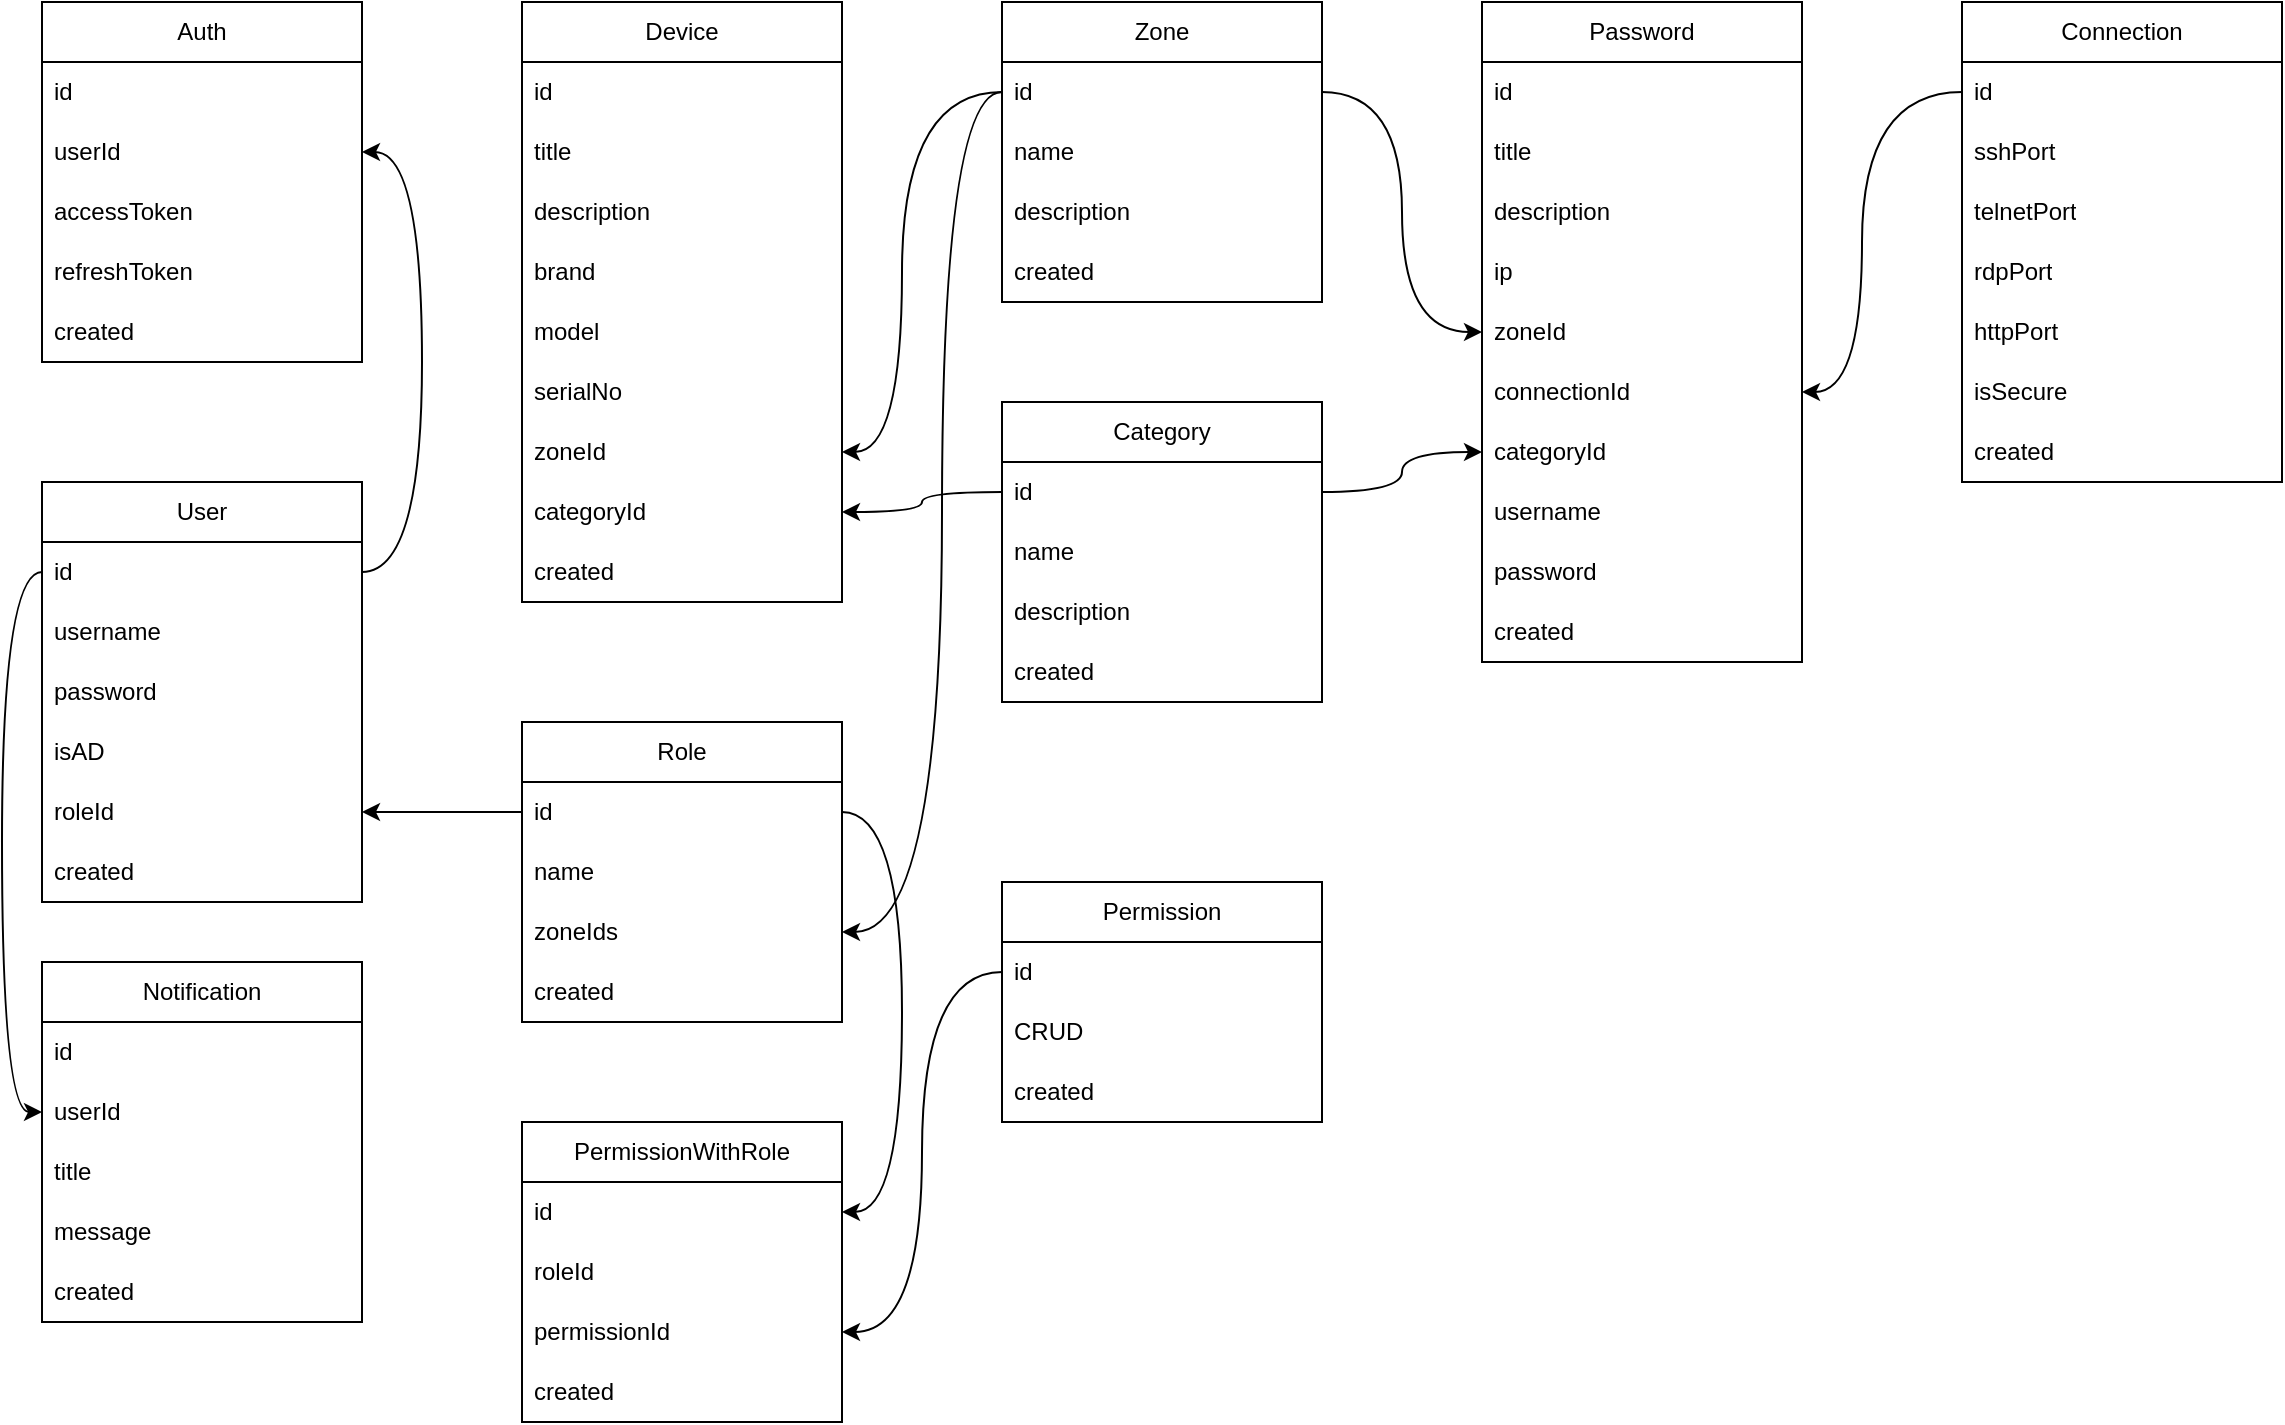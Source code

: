 <mxfile>
    <diagram id="iAbx08jiYh2Qf94keAqR" name="database">
        <mxGraphModel dx="1383" dy="787" grid="1" gridSize="10" guides="1" tooltips="1" connect="1" arrows="1" fold="1" page="1" pageScale="1" pageWidth="850" pageHeight="1100" math="0" shadow="0">
            <root>
                <mxCell id="0"/>
                <mxCell id="1" parent="0"/>
                <mxCell id="482" value="User" style="swimlane;fontStyle=0;childLayout=stackLayout;horizontal=1;startSize=30;horizontalStack=0;resizeParent=1;resizeParentMax=0;resizeLast=0;collapsible=1;marginBottom=0;whiteSpace=wrap;html=1;align=center;" parent="1" vertex="1">
                    <mxGeometry x="40" y="280" width="160" height="210" as="geometry"/>
                </mxCell>
                <mxCell id="483" value="id" style="text;strokeColor=none;fillColor=none;align=left;verticalAlign=middle;spacingLeft=4;spacingRight=4;overflow=hidden;points=[[0,0.5],[1,0.5]];portConstraint=eastwest;rotatable=0;whiteSpace=wrap;html=1;" parent="482" vertex="1">
                    <mxGeometry y="30" width="160" height="30" as="geometry"/>
                </mxCell>
                <mxCell id="484" value="username" style="text;strokeColor=none;fillColor=none;align=left;verticalAlign=middle;spacingLeft=4;spacingRight=4;overflow=hidden;points=[[0,0.5],[1,0.5]];portConstraint=eastwest;rotatable=0;whiteSpace=wrap;html=1;" parent="482" vertex="1">
                    <mxGeometry y="60" width="160" height="30" as="geometry"/>
                </mxCell>
                <mxCell id="485" value="password" style="text;strokeColor=none;fillColor=none;align=left;verticalAlign=middle;spacingLeft=4;spacingRight=4;overflow=hidden;points=[[0,0.5],[1,0.5]];portConstraint=eastwest;rotatable=0;whiteSpace=wrap;html=1;" parent="482" vertex="1">
                    <mxGeometry y="90" width="160" height="30" as="geometry"/>
                </mxCell>
                <mxCell id="486" value="isAD" style="text;strokeColor=none;fillColor=none;align=left;verticalAlign=middle;spacingLeft=4;spacingRight=4;overflow=hidden;points=[[0,0.5],[1,0.5]];portConstraint=eastwest;rotatable=0;whiteSpace=wrap;html=1;" parent="482" vertex="1">
                    <mxGeometry y="120" width="160" height="30" as="geometry"/>
                </mxCell>
                <mxCell id="487" value="roleId" style="text;strokeColor=none;fillColor=none;align=left;verticalAlign=middle;spacingLeft=4;spacingRight=4;overflow=hidden;points=[[0,0.5],[1,0.5]];portConstraint=eastwest;rotatable=0;whiteSpace=wrap;html=1;" parent="482" vertex="1">
                    <mxGeometry y="150" width="160" height="30" as="geometry"/>
                </mxCell>
                <mxCell id="488" value="created" style="text;strokeColor=none;fillColor=none;align=left;verticalAlign=middle;spacingLeft=4;spacingRight=4;overflow=hidden;points=[[0,0.5],[1,0.5]];portConstraint=eastwest;rotatable=0;whiteSpace=wrap;html=1;" parent="482" vertex="1">
                    <mxGeometry y="180" width="160" height="30" as="geometry"/>
                </mxCell>
                <mxCell id="489" value="Password" style="swimlane;fontStyle=0;childLayout=stackLayout;horizontal=1;startSize=30;horizontalStack=0;resizeParent=1;resizeParentMax=0;resizeLast=0;collapsible=1;marginBottom=0;whiteSpace=wrap;html=1;" parent="1" vertex="1">
                    <mxGeometry x="760" y="40" width="160" height="330" as="geometry"/>
                </mxCell>
                <mxCell id="490" value="id" style="text;strokeColor=none;fillColor=none;align=left;verticalAlign=middle;spacingLeft=4;spacingRight=4;overflow=hidden;points=[[0,0.5],[1,0.5]];portConstraint=eastwest;rotatable=0;whiteSpace=wrap;html=1;" parent="489" vertex="1">
                    <mxGeometry y="30" width="160" height="30" as="geometry"/>
                </mxCell>
                <mxCell id="491" value="title" style="text;strokeColor=none;fillColor=none;align=left;verticalAlign=middle;spacingLeft=4;spacingRight=4;overflow=hidden;points=[[0,0.5],[1,0.5]];portConstraint=eastwest;rotatable=0;whiteSpace=wrap;html=1;" parent="489" vertex="1">
                    <mxGeometry y="60" width="160" height="30" as="geometry"/>
                </mxCell>
                <mxCell id="492" value="description" style="text;strokeColor=none;fillColor=none;align=left;verticalAlign=middle;spacingLeft=4;spacingRight=4;overflow=hidden;points=[[0,0.5],[1,0.5]];portConstraint=eastwest;rotatable=0;whiteSpace=wrap;html=1;" parent="489" vertex="1">
                    <mxGeometry y="90" width="160" height="30" as="geometry"/>
                </mxCell>
                <mxCell id="493" value="ip" style="text;strokeColor=none;fillColor=none;align=left;verticalAlign=middle;spacingLeft=4;spacingRight=4;overflow=hidden;points=[[0,0.5],[1,0.5]];portConstraint=eastwest;rotatable=0;whiteSpace=wrap;html=1;" parent="489" vertex="1">
                    <mxGeometry y="120" width="160" height="30" as="geometry"/>
                </mxCell>
                <mxCell id="494" value="zoneId" style="text;strokeColor=none;fillColor=none;align=left;verticalAlign=middle;spacingLeft=4;spacingRight=4;overflow=hidden;points=[[0,0.5],[1,0.5]];portConstraint=eastwest;rotatable=0;whiteSpace=wrap;html=1;" parent="489" vertex="1">
                    <mxGeometry y="150" width="160" height="30" as="geometry"/>
                </mxCell>
                <mxCell id="559" value="connectionId" style="text;strokeColor=none;fillColor=none;align=left;verticalAlign=middle;spacingLeft=4;spacingRight=4;overflow=hidden;points=[[0,0.5],[1,0.5]];portConstraint=eastwest;rotatable=0;whiteSpace=wrap;html=1;" parent="489" vertex="1">
                    <mxGeometry y="180" width="160" height="30" as="geometry"/>
                </mxCell>
                <mxCell id="591" value="categoryId" style="text;strokeColor=none;fillColor=none;align=left;verticalAlign=middle;spacingLeft=4;spacingRight=4;overflow=hidden;points=[[0,0.5],[1,0.5]];portConstraint=eastwest;rotatable=0;whiteSpace=wrap;html=1;" parent="489" vertex="1">
                    <mxGeometry y="210" width="160" height="30" as="geometry"/>
                </mxCell>
                <mxCell id="495" value="username" style="text;strokeColor=none;fillColor=none;align=left;verticalAlign=middle;spacingLeft=4;spacingRight=4;overflow=hidden;points=[[0,0.5],[1,0.5]];portConstraint=eastwest;rotatable=0;whiteSpace=wrap;html=1;" parent="489" vertex="1">
                    <mxGeometry y="240" width="160" height="30" as="geometry"/>
                </mxCell>
                <mxCell id="496" value="password" style="text;strokeColor=none;fillColor=none;align=left;verticalAlign=middle;spacingLeft=4;spacingRight=4;overflow=hidden;points=[[0,0.5],[1,0.5]];portConstraint=eastwest;rotatable=0;whiteSpace=wrap;html=1;" parent="489" vertex="1">
                    <mxGeometry y="270" width="160" height="30" as="geometry"/>
                </mxCell>
                <mxCell id="497" value="created" style="text;strokeColor=none;fillColor=none;align=left;verticalAlign=middle;spacingLeft=4;spacingRight=4;overflow=hidden;points=[[0,0.5],[1,0.5]];portConstraint=eastwest;rotatable=0;whiteSpace=wrap;html=1;" parent="489" vertex="1">
                    <mxGeometry y="300" width="160" height="30" as="geometry"/>
                </mxCell>
                <mxCell id="498" value="Auth" style="swimlane;fontStyle=0;childLayout=stackLayout;horizontal=1;startSize=30;horizontalStack=0;resizeParent=1;resizeParentMax=0;resizeLast=0;collapsible=1;marginBottom=0;whiteSpace=wrap;html=1;" parent="1" vertex="1">
                    <mxGeometry x="40" y="40" width="160" height="180" as="geometry"/>
                </mxCell>
                <mxCell id="499" value="id" style="text;strokeColor=none;fillColor=none;align=left;verticalAlign=middle;spacingLeft=4;spacingRight=4;overflow=hidden;points=[[0,0.5],[1,0.5]];portConstraint=eastwest;rotatable=0;whiteSpace=wrap;html=1;" parent="498" vertex="1">
                    <mxGeometry y="30" width="160" height="30" as="geometry"/>
                </mxCell>
                <mxCell id="500" value="userId" style="text;strokeColor=none;fillColor=none;align=left;verticalAlign=middle;spacingLeft=4;spacingRight=4;overflow=hidden;points=[[0,0.5],[1,0.5]];portConstraint=eastwest;rotatable=0;whiteSpace=wrap;html=1;" parent="498" vertex="1">
                    <mxGeometry y="60" width="160" height="30" as="geometry"/>
                </mxCell>
                <mxCell id="501" value="accessToken" style="text;strokeColor=none;fillColor=none;align=left;verticalAlign=middle;spacingLeft=4;spacingRight=4;overflow=hidden;points=[[0,0.5],[1,0.5]];portConstraint=eastwest;rotatable=0;whiteSpace=wrap;html=1;" parent="498" vertex="1">
                    <mxGeometry y="90" width="160" height="30" as="geometry"/>
                </mxCell>
                <mxCell id="502" value="refreshToken" style="text;strokeColor=none;fillColor=none;align=left;verticalAlign=middle;spacingLeft=4;spacingRight=4;overflow=hidden;points=[[0,0.5],[1,0.5]];portConstraint=eastwest;rotatable=0;whiteSpace=wrap;html=1;" parent="498" vertex="1">
                    <mxGeometry y="120" width="160" height="30" as="geometry"/>
                </mxCell>
                <mxCell id="503" value="created" style="text;strokeColor=none;fillColor=none;align=left;verticalAlign=middle;spacingLeft=4;spacingRight=4;overflow=hidden;points=[[0,0.5],[1,0.5]];portConstraint=eastwest;rotatable=0;whiteSpace=wrap;html=1;" parent="498" vertex="1">
                    <mxGeometry y="150" width="160" height="30" as="geometry"/>
                </mxCell>
                <mxCell id="504" value="Device" style="swimlane;fontStyle=0;childLayout=stackLayout;horizontal=1;startSize=30;horizontalStack=0;resizeParent=1;resizeParentMax=0;resizeLast=0;collapsible=1;marginBottom=0;whiteSpace=wrap;html=1;" parent="1" vertex="1">
                    <mxGeometry x="280" y="40" width="160" height="300" as="geometry"/>
                </mxCell>
                <mxCell id="505" value="id" style="text;strokeColor=none;fillColor=none;align=left;verticalAlign=middle;spacingLeft=4;spacingRight=4;overflow=hidden;points=[[0,0.5],[1,0.5]];portConstraint=eastwest;rotatable=0;whiteSpace=wrap;html=1;" parent="504" vertex="1">
                    <mxGeometry y="30" width="160" height="30" as="geometry"/>
                </mxCell>
                <mxCell id="506" value="title" style="text;strokeColor=none;fillColor=none;align=left;verticalAlign=middle;spacingLeft=4;spacingRight=4;overflow=hidden;points=[[0,0.5],[1,0.5]];portConstraint=eastwest;rotatable=0;whiteSpace=wrap;html=1;" parent="504" vertex="1">
                    <mxGeometry y="60" width="160" height="30" as="geometry"/>
                </mxCell>
                <mxCell id="507" value="description" style="text;strokeColor=none;fillColor=none;align=left;verticalAlign=middle;spacingLeft=4;spacingRight=4;overflow=hidden;points=[[0,0.5],[1,0.5]];portConstraint=eastwest;rotatable=0;whiteSpace=wrap;html=1;" parent="504" vertex="1">
                    <mxGeometry y="90" width="160" height="30" as="geometry"/>
                </mxCell>
                <mxCell id="508" value="brand" style="text;strokeColor=none;fillColor=none;align=left;verticalAlign=middle;spacingLeft=4;spacingRight=4;overflow=hidden;points=[[0,0.5],[1,0.5]];portConstraint=eastwest;rotatable=0;whiteSpace=wrap;html=1;" parent="504" vertex="1">
                    <mxGeometry y="120" width="160" height="30" as="geometry"/>
                </mxCell>
                <mxCell id="509" value="model" style="text;strokeColor=none;fillColor=none;align=left;verticalAlign=middle;spacingLeft=4;spacingRight=4;overflow=hidden;points=[[0,0.5],[1,0.5]];portConstraint=eastwest;rotatable=0;whiteSpace=wrap;html=1;" parent="504" vertex="1">
                    <mxGeometry y="150" width="160" height="30" as="geometry"/>
                </mxCell>
                <mxCell id="510" value="serialNo" style="text;strokeColor=none;fillColor=none;align=left;verticalAlign=middle;spacingLeft=4;spacingRight=4;overflow=hidden;points=[[0,0.5],[1,0.5]];portConstraint=eastwest;rotatable=0;whiteSpace=wrap;html=1;" parent="504" vertex="1">
                    <mxGeometry y="180" width="160" height="30" as="geometry"/>
                </mxCell>
                <mxCell id="511" value="zoneId" style="text;strokeColor=none;fillColor=none;align=left;verticalAlign=middle;spacingLeft=4;spacingRight=4;overflow=hidden;points=[[0,0.5],[1,0.5]];portConstraint=eastwest;rotatable=0;whiteSpace=wrap;html=1;" parent="504" vertex="1">
                    <mxGeometry y="210" width="160" height="30" as="geometry"/>
                </mxCell>
                <mxCell id="590" value="categoryId" style="text;strokeColor=none;fillColor=none;align=left;verticalAlign=middle;spacingLeft=4;spacingRight=4;overflow=hidden;points=[[0,0.5],[1,0.5]];portConstraint=eastwest;rotatable=0;whiteSpace=wrap;html=1;" parent="504" vertex="1">
                    <mxGeometry y="240" width="160" height="30" as="geometry"/>
                </mxCell>
                <mxCell id="512" value="created" style="text;strokeColor=none;fillColor=none;align=left;verticalAlign=middle;spacingLeft=4;spacingRight=4;overflow=hidden;points=[[0,0.5],[1,0.5]];portConstraint=eastwest;rotatable=0;whiteSpace=wrap;html=1;" parent="504" vertex="1">
                    <mxGeometry y="270" width="160" height="30" as="geometry"/>
                </mxCell>
                <mxCell id="513" value="Zone" style="swimlane;fontStyle=0;childLayout=stackLayout;horizontal=1;startSize=30;horizontalStack=0;resizeParent=1;resizeParentMax=0;resizeLast=0;collapsible=1;marginBottom=0;whiteSpace=wrap;html=1;" parent="1" vertex="1">
                    <mxGeometry x="520" y="40" width="160" height="150" as="geometry"/>
                </mxCell>
                <mxCell id="514" value="id" style="text;strokeColor=none;fillColor=none;align=left;verticalAlign=middle;spacingLeft=4;spacingRight=4;overflow=hidden;points=[[0,0.5],[1,0.5]];portConstraint=eastwest;rotatable=0;whiteSpace=wrap;html=1;" parent="513" vertex="1">
                    <mxGeometry y="30" width="160" height="30" as="geometry"/>
                </mxCell>
                <mxCell id="515" value="name" style="text;strokeColor=none;fillColor=none;align=left;verticalAlign=middle;spacingLeft=4;spacingRight=4;overflow=hidden;points=[[0,0.5],[1,0.5]];portConstraint=eastwest;rotatable=0;whiteSpace=wrap;html=1;" parent="513" vertex="1">
                    <mxGeometry y="60" width="160" height="30" as="geometry"/>
                </mxCell>
                <mxCell id="516" value="description" style="text;strokeColor=none;fillColor=none;align=left;verticalAlign=middle;spacingLeft=4;spacingRight=4;overflow=hidden;points=[[0,0.5],[1,0.5]];portConstraint=eastwest;rotatable=0;whiteSpace=wrap;html=1;" parent="513" vertex="1">
                    <mxGeometry y="90" width="160" height="30" as="geometry"/>
                </mxCell>
                <mxCell id="517" value="created" style="text;strokeColor=none;fillColor=none;align=left;verticalAlign=middle;spacingLeft=4;spacingRight=4;overflow=hidden;points=[[0,0.5],[1,0.5]];portConstraint=eastwest;rotatable=0;whiteSpace=wrap;html=1;" parent="513" vertex="1">
                    <mxGeometry y="120" width="160" height="30" as="geometry"/>
                </mxCell>
                <mxCell id="518" value="" style="endArrow=classic;html=1;edgeStyle=elbowEdgeStyle;curved=1;" parent="1" source="483" target="500" edge="1">
                    <mxGeometry width="50" height="50" relative="1" as="geometry">
                        <mxPoint x="300" y="257" as="sourcePoint"/>
                        <mxPoint x="300" y="487" as="targetPoint"/>
                        <Array as="points">
                            <mxPoint x="230" y="410"/>
                        </Array>
                    </mxGeometry>
                </mxCell>
                <mxCell id="519" value="" style="endArrow=classic;html=1;edgeStyle=elbowEdgeStyle;curved=1;" parent="1" source="514" target="494" edge="1">
                    <mxGeometry width="50" height="50" relative="1" as="geometry">
                        <mxPoint x="750" y="100" as="sourcePoint"/>
                        <mxPoint x="540.0" y="214" as="targetPoint"/>
                        <Array as="points">
                            <mxPoint x="720" y="140"/>
                        </Array>
                    </mxGeometry>
                </mxCell>
                <mxCell id="520" value="" style="endArrow=classic;html=1;edgeStyle=elbowEdgeStyle;curved=1;" parent="1" source="514" target="511" edge="1">
                    <mxGeometry width="50" height="50" relative="1" as="geometry">
                        <mxPoint x="740" y="97" as="sourcePoint"/>
                        <mxPoint x="740" y="437" as="targetPoint"/>
                        <Array as="points">
                            <mxPoint x="470" y="170"/>
                        </Array>
                    </mxGeometry>
                </mxCell>
                <mxCell id="532" value="Notification" style="swimlane;fontStyle=0;childLayout=stackLayout;horizontal=1;startSize=30;horizontalStack=0;resizeParent=1;resizeParentMax=0;resizeLast=0;collapsible=1;marginBottom=0;whiteSpace=wrap;html=1;" parent="1" vertex="1">
                    <mxGeometry x="40" y="520" width="160" height="180" as="geometry"/>
                </mxCell>
                <mxCell id="533" value="id" style="text;strokeColor=none;fillColor=none;align=left;verticalAlign=middle;spacingLeft=4;spacingRight=4;overflow=hidden;points=[[0,0.5],[1,0.5]];portConstraint=eastwest;rotatable=0;whiteSpace=wrap;html=1;" parent="532" vertex="1">
                    <mxGeometry y="30" width="160" height="30" as="geometry"/>
                </mxCell>
                <mxCell id="561" value="userId" style="text;strokeColor=none;fillColor=none;align=left;verticalAlign=middle;spacingLeft=4;spacingRight=4;overflow=hidden;points=[[0,0.5],[1,0.5]];portConstraint=eastwest;rotatable=0;whiteSpace=wrap;html=1;" parent="532" vertex="1">
                    <mxGeometry y="60" width="160" height="30" as="geometry"/>
                </mxCell>
                <mxCell id="534" value="title" style="text;strokeColor=none;fillColor=none;align=left;verticalAlign=middle;spacingLeft=4;spacingRight=4;overflow=hidden;points=[[0,0.5],[1,0.5]];portConstraint=eastwest;rotatable=0;whiteSpace=wrap;html=1;" parent="532" vertex="1">
                    <mxGeometry y="90" width="160" height="30" as="geometry"/>
                </mxCell>
                <mxCell id="535" value="message" style="text;strokeColor=none;fillColor=none;align=left;verticalAlign=middle;spacingLeft=4;spacingRight=4;overflow=hidden;points=[[0,0.5],[1,0.5]];portConstraint=eastwest;rotatable=0;whiteSpace=wrap;html=1;" parent="532" vertex="1">
                    <mxGeometry y="120" width="160" height="30" as="geometry"/>
                </mxCell>
                <mxCell id="536" value="created" style="text;strokeColor=none;fillColor=none;align=left;verticalAlign=middle;spacingLeft=4;spacingRight=4;overflow=hidden;points=[[0,0.5],[1,0.5]];portConstraint=eastwest;rotatable=0;whiteSpace=wrap;html=1;" parent="532" vertex="1">
                    <mxGeometry y="150" width="160" height="30" as="geometry"/>
                </mxCell>
                <mxCell id="537" value="Role" style="swimlane;fontStyle=0;childLayout=stackLayout;horizontal=1;startSize=30;horizontalStack=0;resizeParent=1;resizeParentMax=0;resizeLast=0;collapsible=1;marginBottom=0;whiteSpace=wrap;html=1;" parent="1" vertex="1">
                    <mxGeometry x="280" y="400" width="160" height="150" as="geometry"/>
                </mxCell>
                <mxCell id="538" value="id" style="text;strokeColor=none;fillColor=none;align=left;verticalAlign=middle;spacingLeft=4;spacingRight=4;overflow=hidden;points=[[0,0.5],[1,0.5]];portConstraint=eastwest;rotatable=0;whiteSpace=wrap;html=1;" parent="537" vertex="1">
                    <mxGeometry y="30" width="160" height="30" as="geometry"/>
                </mxCell>
                <mxCell id="539" value="name" style="text;strokeColor=none;fillColor=none;align=left;verticalAlign=middle;spacingLeft=4;spacingRight=4;overflow=hidden;points=[[0,0.5],[1,0.5]];portConstraint=eastwest;rotatable=0;whiteSpace=wrap;html=1;" parent="537" vertex="1">
                    <mxGeometry y="60" width="160" height="30" as="geometry"/>
                </mxCell>
                <mxCell id="540" value="zoneIds" style="text;strokeColor=none;fillColor=none;align=left;verticalAlign=middle;spacingLeft=4;spacingRight=4;overflow=hidden;points=[[0,0.5],[1,0.5]];portConstraint=eastwest;rotatable=0;whiteSpace=wrap;html=1;" parent="537" vertex="1">
                    <mxGeometry y="90" width="160" height="30" as="geometry"/>
                </mxCell>
                <mxCell id="541" value="created" style="text;strokeColor=none;fillColor=none;align=left;verticalAlign=middle;spacingLeft=4;spacingRight=4;overflow=hidden;points=[[0,0.5],[1,0.5]];portConstraint=eastwest;rotatable=0;whiteSpace=wrap;html=1;" parent="537" vertex="1">
                    <mxGeometry y="120" width="160" height="30" as="geometry"/>
                </mxCell>
                <mxCell id="542" value="" style="endArrow=classic;html=1;edgeStyle=elbowEdgeStyle;curved=1;" parent="1" source="514" target="540" edge="1">
                    <mxGeometry width="50" height="50" relative="1" as="geometry">
                        <mxPoint x="210" y="675" as="sourcePoint"/>
                        <mxPoint x="440" y="465" as="targetPoint"/>
                        <Array as="points">
                            <mxPoint x="490" y="300"/>
                        </Array>
                    </mxGeometry>
                </mxCell>
                <mxCell id="543" value="" style="endArrow=classic;html=1;edgeStyle=elbowEdgeStyle;curved=1;" parent="1" source="538" target="487" edge="1">
                    <mxGeometry width="50" height="50" relative="1" as="geometry">
                        <mxPoint x="290" y="430" as="sourcePoint"/>
                        <mxPoint x="210" y="675" as="targetPoint"/>
                        <Array as="points"/>
                    </mxGeometry>
                </mxCell>
                <mxCell id="554" value="Connection" style="swimlane;fontStyle=0;childLayout=stackLayout;horizontal=1;startSize=30;horizontalStack=0;resizeParent=1;resizeParentMax=0;resizeLast=0;collapsible=1;marginBottom=0;whiteSpace=wrap;html=1;" parent="1" vertex="1">
                    <mxGeometry x="1000" y="40" width="160" height="240" as="geometry"/>
                </mxCell>
                <mxCell id="555" value="id" style="text;strokeColor=none;fillColor=none;align=left;verticalAlign=middle;spacingLeft=4;spacingRight=4;overflow=hidden;points=[[0,0.5],[1,0.5]];portConstraint=eastwest;rotatable=0;whiteSpace=wrap;html=1;" parent="554" vertex="1">
                    <mxGeometry y="30" width="160" height="30" as="geometry"/>
                </mxCell>
                <mxCell id="556" value="sshPort" style="text;strokeColor=none;fillColor=none;align=left;verticalAlign=middle;spacingLeft=4;spacingRight=4;overflow=hidden;points=[[0,0.5],[1,0.5]];portConstraint=eastwest;rotatable=0;whiteSpace=wrap;html=1;" parent="554" vertex="1">
                    <mxGeometry y="60" width="160" height="30" as="geometry"/>
                </mxCell>
                <mxCell id="597" value="telnetPort" style="text;strokeColor=none;fillColor=none;align=left;verticalAlign=middle;spacingLeft=4;spacingRight=4;overflow=hidden;points=[[0,0.5],[1,0.5]];portConstraint=eastwest;rotatable=0;whiteSpace=wrap;html=1;" parent="554" vertex="1">
                    <mxGeometry y="90" width="160" height="30" as="geometry"/>
                </mxCell>
                <mxCell id="565" value="rdpPort" style="text;strokeColor=none;fillColor=none;align=left;verticalAlign=middle;spacingLeft=4;spacingRight=4;overflow=hidden;points=[[0,0.5],[1,0.5]];portConstraint=eastwest;rotatable=0;whiteSpace=wrap;html=1;" parent="554" vertex="1">
                    <mxGeometry y="120" width="160" height="30" as="geometry"/>
                </mxCell>
                <mxCell id="564" value="httpPort" style="text;strokeColor=none;fillColor=none;align=left;verticalAlign=middle;spacingLeft=4;spacingRight=4;overflow=hidden;points=[[0,0.5],[1,0.5]];portConstraint=eastwest;rotatable=0;whiteSpace=wrap;html=1;" parent="554" vertex="1">
                    <mxGeometry y="150" width="160" height="30" as="geometry"/>
                </mxCell>
                <mxCell id="596" value="isSecure" style="text;strokeColor=none;fillColor=none;align=left;verticalAlign=middle;spacingLeft=4;spacingRight=4;overflow=hidden;points=[[0,0.5],[1,0.5]];portConstraint=eastwest;rotatable=0;whiteSpace=wrap;html=1;" parent="554" vertex="1">
                    <mxGeometry y="180" width="160" height="30" as="geometry"/>
                </mxCell>
                <mxCell id="558" value="created" style="text;strokeColor=none;fillColor=none;align=left;verticalAlign=middle;spacingLeft=4;spacingRight=4;overflow=hidden;points=[[0,0.5],[1,0.5]];portConstraint=eastwest;rotatable=0;whiteSpace=wrap;html=1;" parent="554" vertex="1">
                    <mxGeometry y="210" width="160" height="30" as="geometry"/>
                </mxCell>
                <mxCell id="560" value="" style="endArrow=classic;html=1;edgeStyle=elbowEdgeStyle;curved=1;" parent="1" source="555" target="559" edge="1">
                    <mxGeometry width="50" height="50" relative="1" as="geometry">
                        <mxPoint x="690" y="95" as="sourcePoint"/>
                        <mxPoint x="770" y="215" as="targetPoint"/>
                        <Array as="points">
                            <mxPoint x="950" y="160"/>
                        </Array>
                    </mxGeometry>
                </mxCell>
                <mxCell id="562" value="" style="endArrow=classic;html=1;edgeStyle=elbowEdgeStyle;curved=1;" parent="1" source="483" target="561" edge="1">
                    <mxGeometry width="50" height="50" relative="1" as="geometry">
                        <mxPoint x="290" y="415" as="sourcePoint"/>
                        <mxPoint x="250" y="350" as="targetPoint"/>
                        <Array as="points">
                            <mxPoint x="20" y="450"/>
                        </Array>
                    </mxGeometry>
                </mxCell>
                <mxCell id="580" value="Category" style="swimlane;fontStyle=0;childLayout=stackLayout;horizontal=1;startSize=30;horizontalStack=0;resizeParent=1;resizeParentMax=0;resizeLast=0;collapsible=1;marginBottom=0;whiteSpace=wrap;html=1;" parent="1" vertex="1">
                    <mxGeometry x="520" y="240" width="160" height="150" as="geometry"/>
                </mxCell>
                <mxCell id="581" value="id" style="text;strokeColor=none;fillColor=none;align=left;verticalAlign=middle;spacingLeft=4;spacingRight=4;overflow=hidden;points=[[0,0.5],[1,0.5]];portConstraint=eastwest;rotatable=0;whiteSpace=wrap;html=1;" parent="580" vertex="1">
                    <mxGeometry y="30" width="160" height="30" as="geometry"/>
                </mxCell>
                <mxCell id="582" value="name" style="text;strokeColor=none;fillColor=none;align=left;verticalAlign=middle;spacingLeft=4;spacingRight=4;overflow=hidden;points=[[0,0.5],[1,0.5]];portConstraint=eastwest;rotatable=0;whiteSpace=wrap;html=1;" parent="580" vertex="1">
                    <mxGeometry y="60" width="160" height="30" as="geometry"/>
                </mxCell>
                <mxCell id="583" value="description" style="text;strokeColor=none;fillColor=none;align=left;verticalAlign=middle;spacingLeft=4;spacingRight=4;overflow=hidden;points=[[0,0.5],[1,0.5]];portConstraint=eastwest;rotatable=0;whiteSpace=wrap;html=1;" parent="580" vertex="1">
                    <mxGeometry y="90" width="160" height="30" as="geometry"/>
                </mxCell>
                <mxCell id="584" value="created" style="text;strokeColor=none;fillColor=none;align=left;verticalAlign=middle;spacingLeft=4;spacingRight=4;overflow=hidden;points=[[0,0.5],[1,0.5]];portConstraint=eastwest;rotatable=0;whiteSpace=wrap;html=1;" parent="580" vertex="1">
                    <mxGeometry y="120" width="160" height="30" as="geometry"/>
                </mxCell>
                <mxCell id="592" value="" style="endArrow=classic;html=1;edgeStyle=elbowEdgeStyle;curved=1;" parent="1" source="581" target="590" edge="1">
                    <mxGeometry width="50" height="50" relative="1" as="geometry">
                        <mxPoint x="630" y="440" as="sourcePoint"/>
                        <mxPoint x="550" y="440" as="targetPoint"/>
                        <Array as="points"/>
                    </mxGeometry>
                </mxCell>
                <mxCell id="593" value="" style="endArrow=classic;html=1;edgeStyle=elbowEdgeStyle;curved=1;" parent="1" source="581" target="591" edge="1">
                    <mxGeometry width="50" height="50" relative="1" as="geometry">
                        <mxPoint x="640" y="450" as="sourcePoint"/>
                        <mxPoint x="560" y="450" as="targetPoint"/>
                        <Array as="points"/>
                    </mxGeometry>
                </mxCell>
                <mxCell id="603" value="PermissionWithRole" style="swimlane;fontStyle=0;childLayout=stackLayout;horizontal=1;startSize=30;horizontalStack=0;resizeParent=1;resizeParentMax=0;resizeLast=0;collapsible=1;marginBottom=0;whiteSpace=wrap;html=1;" vertex="1" parent="1">
                    <mxGeometry x="280" y="600" width="160" height="150" as="geometry"/>
                </mxCell>
                <mxCell id="604" value="id" style="text;strokeColor=none;fillColor=none;align=left;verticalAlign=middle;spacingLeft=4;spacingRight=4;overflow=hidden;points=[[0,0.5],[1,0.5]];portConstraint=eastwest;rotatable=0;whiteSpace=wrap;html=1;" vertex="1" parent="603">
                    <mxGeometry y="30" width="160" height="30" as="geometry"/>
                </mxCell>
                <mxCell id="605" value="roleId" style="text;strokeColor=none;fillColor=none;align=left;verticalAlign=middle;spacingLeft=4;spacingRight=4;overflow=hidden;points=[[0,0.5],[1,0.5]];portConstraint=eastwest;rotatable=0;whiteSpace=wrap;html=1;" vertex="1" parent="603">
                    <mxGeometry y="60" width="160" height="30" as="geometry"/>
                </mxCell>
                <mxCell id="606" value="permissionId" style="text;strokeColor=none;fillColor=none;align=left;verticalAlign=middle;spacingLeft=4;spacingRight=4;overflow=hidden;points=[[0,0.5],[1,0.5]];portConstraint=eastwest;rotatable=0;whiteSpace=wrap;html=1;" vertex="1" parent="603">
                    <mxGeometry y="90" width="160" height="30" as="geometry"/>
                </mxCell>
                <mxCell id="607" value="created" style="text;strokeColor=none;fillColor=none;align=left;verticalAlign=middle;spacingLeft=4;spacingRight=4;overflow=hidden;points=[[0,0.5],[1,0.5]];portConstraint=eastwest;rotatable=0;whiteSpace=wrap;html=1;" vertex="1" parent="603">
                    <mxGeometry y="120" width="160" height="30" as="geometry"/>
                </mxCell>
                <mxCell id="608" value="Permission" style="swimlane;fontStyle=0;childLayout=stackLayout;horizontal=1;startSize=30;horizontalStack=0;resizeParent=1;resizeParentMax=0;resizeLast=0;collapsible=1;marginBottom=0;whiteSpace=wrap;html=1;" vertex="1" parent="1">
                    <mxGeometry x="520" y="480" width="160" height="120" as="geometry"/>
                </mxCell>
                <mxCell id="609" value="id" style="text;strokeColor=none;fillColor=none;align=left;verticalAlign=middle;spacingLeft=4;spacingRight=4;overflow=hidden;points=[[0,0.5],[1,0.5]];portConstraint=eastwest;rotatable=0;whiteSpace=wrap;html=1;" vertex="1" parent="608">
                    <mxGeometry y="30" width="160" height="30" as="geometry"/>
                </mxCell>
                <mxCell id="610" value="CRUD" style="text;strokeColor=none;fillColor=none;align=left;verticalAlign=middle;spacingLeft=4;spacingRight=4;overflow=hidden;points=[[0,0.5],[1,0.5]];portConstraint=eastwest;rotatable=0;whiteSpace=wrap;html=1;" vertex="1" parent="608">
                    <mxGeometry y="60" width="160" height="30" as="geometry"/>
                </mxCell>
                <mxCell id="612" value="created" style="text;strokeColor=none;fillColor=none;align=left;verticalAlign=middle;spacingLeft=4;spacingRight=4;overflow=hidden;points=[[0,0.5],[1,0.5]];portConstraint=eastwest;rotatable=0;whiteSpace=wrap;html=1;" vertex="1" parent="608">
                    <mxGeometry y="90" width="160" height="30" as="geometry"/>
                </mxCell>
                <mxCell id="614" value="" style="endArrow=classic;html=1;edgeStyle=elbowEdgeStyle;curved=1;" edge="1" parent="1" source="538" target="604">
                    <mxGeometry width="50" height="50" relative="1" as="geometry">
                        <mxPoint x="1050" y="480" as="sourcePoint"/>
                        <mxPoint x="970" y="480" as="targetPoint"/>
                        <Array as="points">
                            <mxPoint x="470" y="540"/>
                        </Array>
                    </mxGeometry>
                </mxCell>
                <mxCell id="615" value="" style="endArrow=classic;html=1;edgeStyle=elbowEdgeStyle;curved=1;" edge="1" parent="1" source="609" target="606">
                    <mxGeometry width="50" height="50" relative="1" as="geometry">
                        <mxPoint x="1060" y="490" as="sourcePoint"/>
                        <mxPoint x="980" y="490" as="targetPoint"/>
                        <Array as="points"/>
                    </mxGeometry>
                </mxCell>
            </root>
        </mxGraphModel>
    </diagram>
</mxfile>